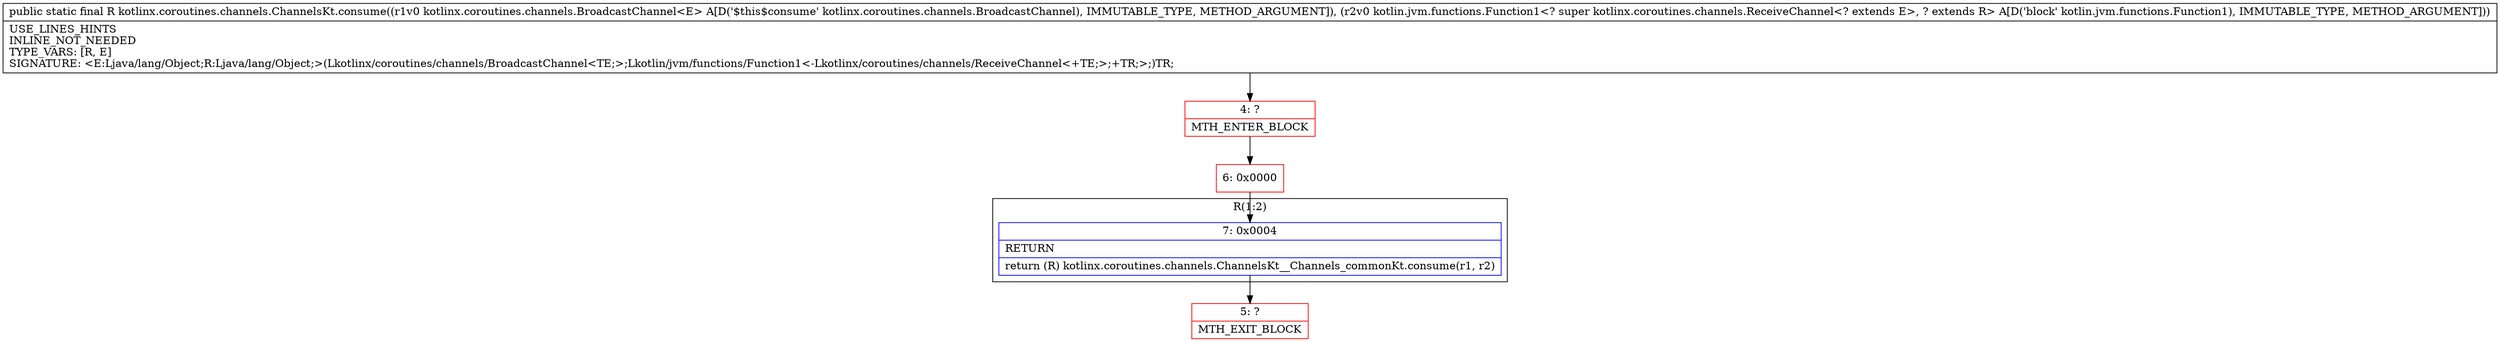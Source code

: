 digraph "CFG forkotlinx.coroutines.channels.ChannelsKt.consume(Lkotlinx\/coroutines\/channels\/BroadcastChannel;Lkotlin\/jvm\/functions\/Function1;)Ljava\/lang\/Object;" {
subgraph cluster_Region_1896440637 {
label = "R(1:2)";
node [shape=record,color=blue];
Node_7 [shape=record,label="{7\:\ 0x0004|RETURN\l|return (R) kotlinx.coroutines.channels.ChannelsKt__Channels_commonKt.consume(r1, r2)\l}"];
}
Node_4 [shape=record,color=red,label="{4\:\ ?|MTH_ENTER_BLOCK\l}"];
Node_6 [shape=record,color=red,label="{6\:\ 0x0000}"];
Node_5 [shape=record,color=red,label="{5\:\ ?|MTH_EXIT_BLOCK\l}"];
MethodNode[shape=record,label="{public static final R kotlinx.coroutines.channels.ChannelsKt.consume((r1v0 kotlinx.coroutines.channels.BroadcastChannel\<E\> A[D('$this$consume' kotlinx.coroutines.channels.BroadcastChannel), IMMUTABLE_TYPE, METHOD_ARGUMENT]), (r2v0 kotlin.jvm.functions.Function1\<? super kotlinx.coroutines.channels.ReceiveChannel\<? extends E\>, ? extends R\> A[D('block' kotlin.jvm.functions.Function1), IMMUTABLE_TYPE, METHOD_ARGUMENT]))  | USE_LINES_HINTS\lINLINE_NOT_NEEDED\lTYPE_VARS: [R, E]\lSIGNATURE: \<E:Ljava\/lang\/Object;R:Ljava\/lang\/Object;\>(Lkotlinx\/coroutines\/channels\/BroadcastChannel\<TE;\>;Lkotlin\/jvm\/functions\/Function1\<\-Lkotlinx\/coroutines\/channels\/ReceiveChannel\<+TE;\>;+TR;\>;)TR;\l}"];
MethodNode -> Node_4;Node_7 -> Node_5;
Node_4 -> Node_6;
Node_6 -> Node_7;
}


